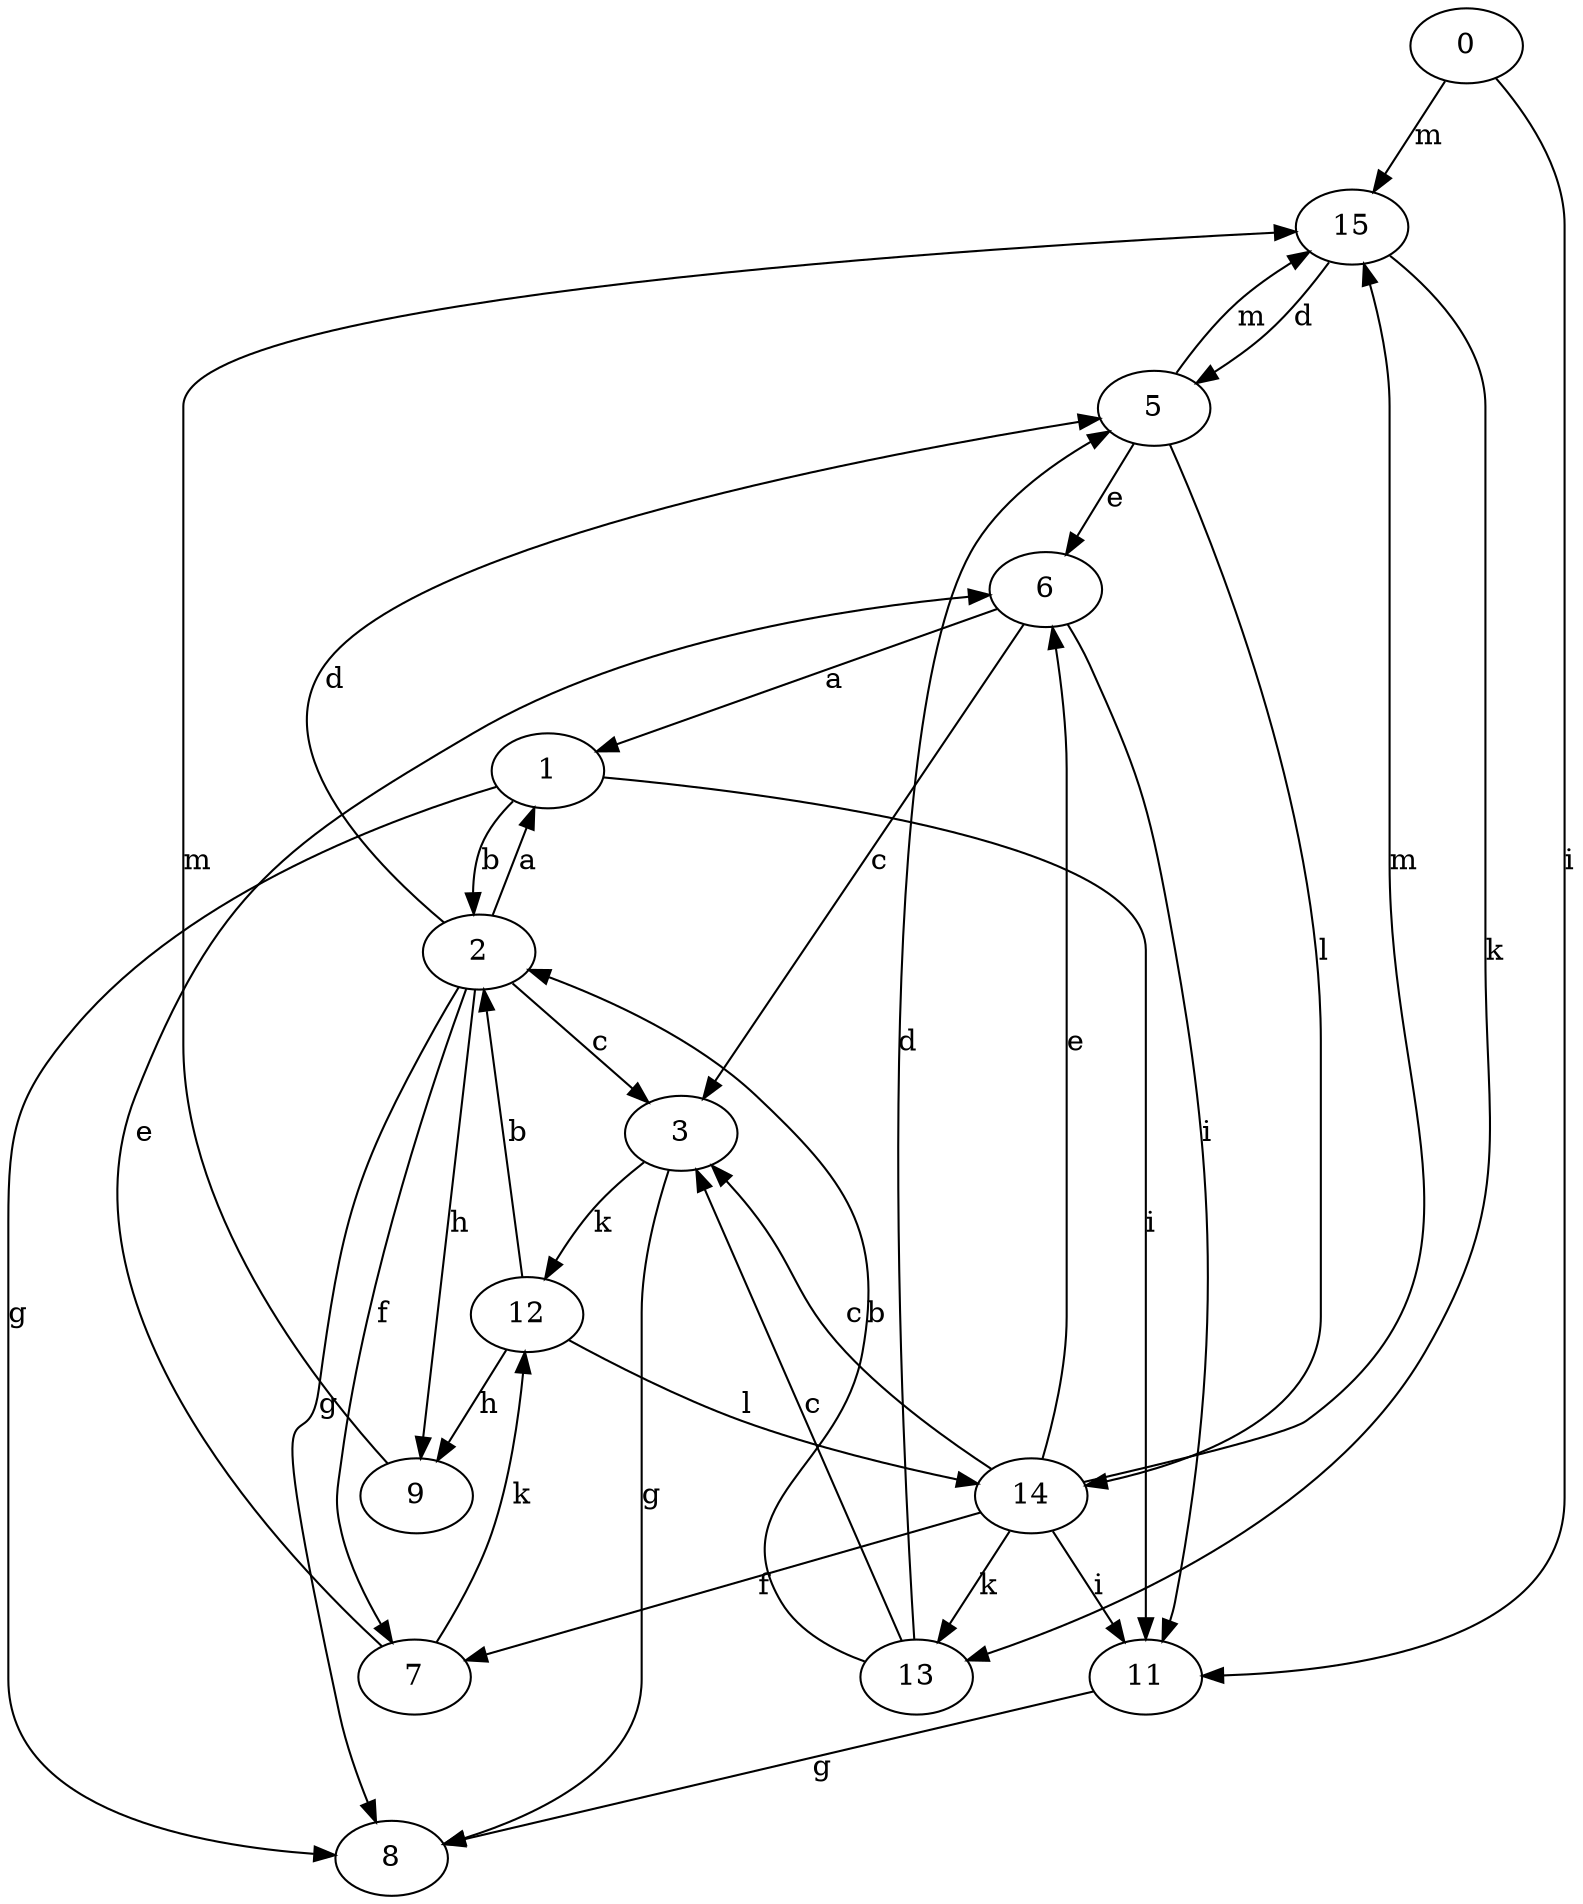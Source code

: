strict digraph  {
0;
1;
2;
3;
5;
6;
7;
8;
9;
11;
12;
13;
14;
15;
0 -> 11  [label=i];
0 -> 15  [label=m];
1 -> 2  [label=b];
1 -> 8  [label=g];
1 -> 11  [label=i];
2 -> 1  [label=a];
2 -> 3  [label=c];
2 -> 5  [label=d];
2 -> 7  [label=f];
2 -> 8  [label=g];
2 -> 9  [label=h];
3 -> 8  [label=g];
3 -> 12  [label=k];
5 -> 6  [label=e];
5 -> 14  [label=l];
5 -> 15  [label=m];
6 -> 1  [label=a];
6 -> 3  [label=c];
6 -> 11  [label=i];
7 -> 6  [label=e];
7 -> 12  [label=k];
9 -> 15  [label=m];
11 -> 8  [label=g];
12 -> 2  [label=b];
12 -> 9  [label=h];
12 -> 14  [label=l];
13 -> 2  [label=b];
13 -> 3  [label=c];
13 -> 5  [label=d];
14 -> 3  [label=c];
14 -> 6  [label=e];
14 -> 7  [label=f];
14 -> 11  [label=i];
14 -> 13  [label=k];
14 -> 15  [label=m];
15 -> 5  [label=d];
15 -> 13  [label=k];
}
